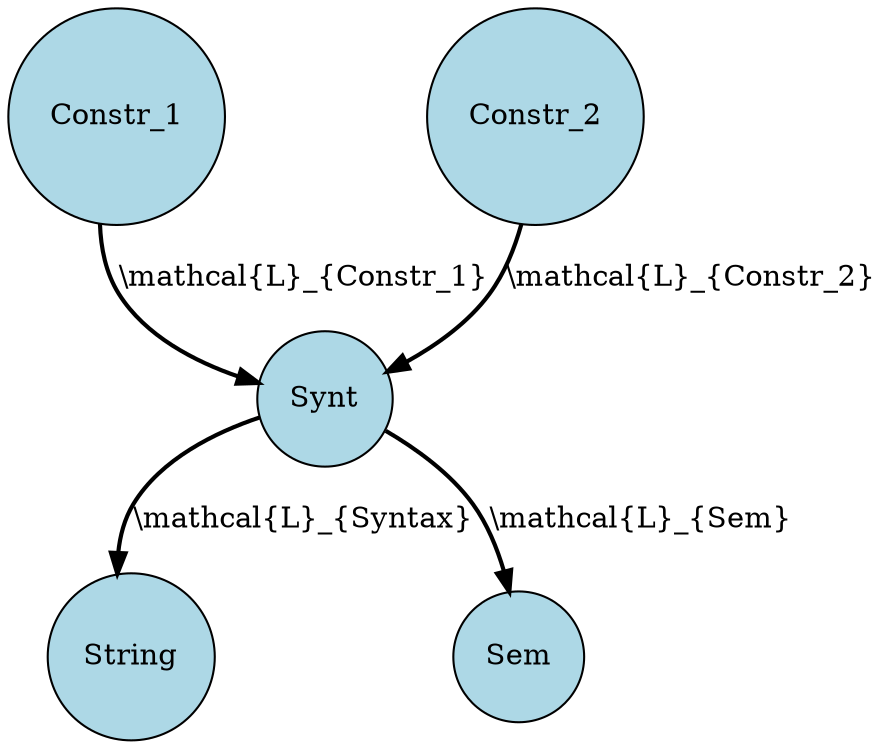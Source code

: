 strict digraph "constraints-side-by-side" {
  node [shape="circle",style="filled",fillcolor="lightblue"]
  edge [style="bold"]
  "Constr_1" -> "Synt" [label="\\mathcal{L}_{Constr_1}"]
  "Constr_2" -> "Synt" [label="\\mathcal{L}_{Constr_2}"]
  "Synt" -> "String" [label="\\mathcal{L}_{Syntax}"]
  "Synt" -> "Sem" [label="\\mathcal{L}_{Sem}"]
}
